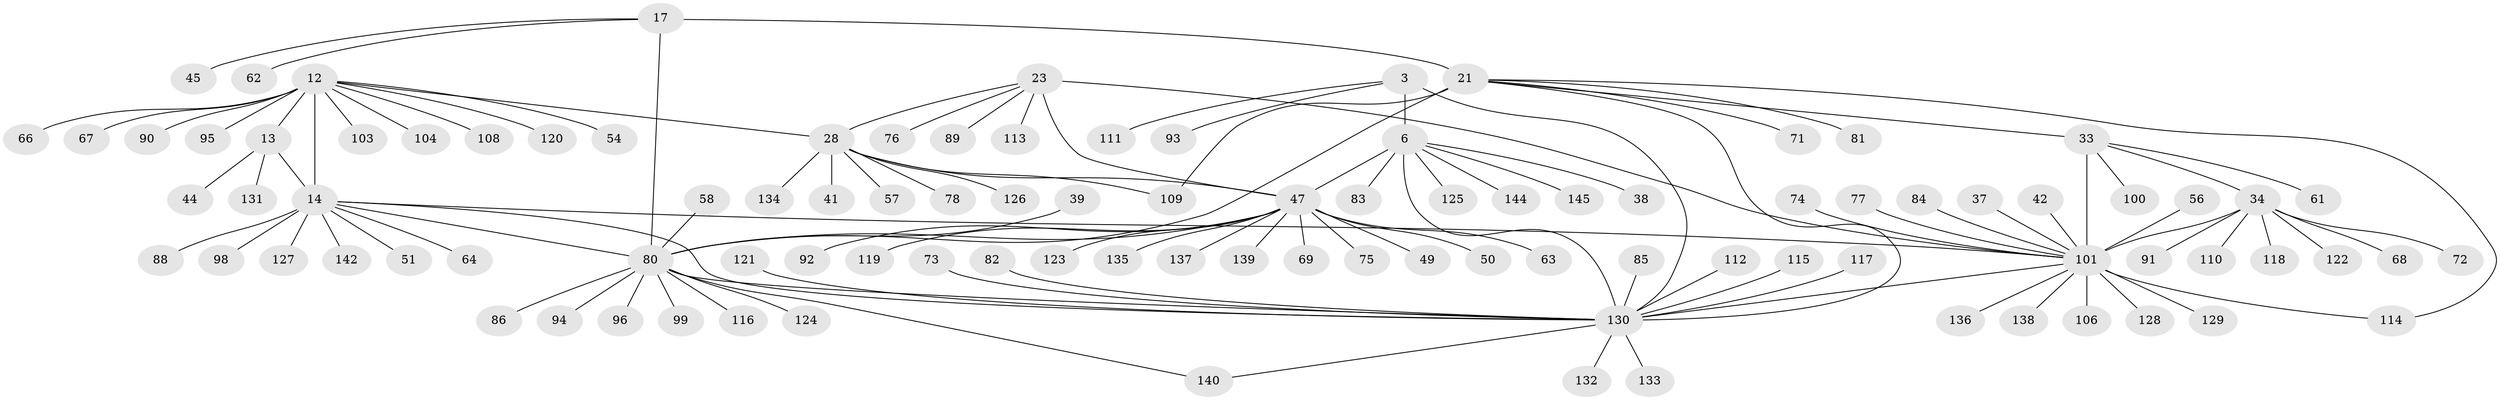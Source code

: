 // original degree distribution, {6: 0.006896551724137931, 14: 0.013793103448275862, 8: 0.020689655172413793, 9: 0.06896551724137931, 11: 0.027586206896551724, 7: 0.041379310344827586, 10: 0.04827586206896552, 12: 0.013793103448275862, 3: 0.027586206896551724, 1: 0.6068965517241379, 2: 0.12413793103448276}
// Generated by graph-tools (version 1.1) at 2025/59/03/04/25 21:59:02]
// undirected, 101 vertices, 115 edges
graph export_dot {
graph [start="1"]
  node [color=gray90,style=filled];
  3 [super="+1"];
  6 [super="+4"];
  12 [super="+10"];
  13 [super="+8"];
  14 [super="+11+9"];
  17 [super="+16"];
  21 [super="+18"];
  23 [super="+22"];
  28 [super="+24"];
  33 [super="+32"];
  34 [super="+31"];
  37;
  38;
  39;
  41;
  42;
  44;
  45;
  47 [super="+27"];
  49;
  50;
  51;
  54;
  56;
  57;
  58;
  61;
  62;
  63;
  64;
  66;
  67;
  68;
  69;
  71;
  72;
  73;
  74;
  75;
  76;
  77;
  78;
  80 [super="+20"];
  81;
  82;
  83;
  84;
  85;
  86;
  88;
  89;
  90;
  91;
  92;
  93;
  94;
  95 [super="+70"];
  96;
  98;
  99 [super="+60"];
  100;
  101 [super="+97+29+35"];
  103;
  104 [super="+102"];
  106 [super="+52"];
  108;
  109;
  110;
  111 [super="+46"];
  112;
  113;
  114;
  115;
  116;
  117;
  118;
  119;
  120;
  121;
  122;
  123;
  124 [super="+107"];
  125;
  126 [super="+79"];
  127;
  128 [super="+43"];
  129;
  130 [super="+7+40"];
  131 [super="+65"];
  132;
  133;
  134;
  135;
  136;
  137 [super="+53"];
  138;
  139;
  140 [super="+105"];
  142 [super="+87+141"];
  144;
  145 [super="+143"];
  3 -- 6 [weight=4];
  3 -- 93;
  3 -- 111;
  3 -- 130 [weight=6];
  6 -- 38;
  6 -- 125;
  6 -- 144;
  6 -- 83;
  6 -- 145;
  6 -- 47;
  6 -- 130 [weight=6];
  12 -- 13 [weight=4];
  12 -- 14 [weight=6];
  12 -- 28;
  12 -- 66;
  12 -- 90;
  12 -- 103;
  12 -- 67;
  12 -- 108;
  12 -- 54;
  12 -- 120;
  12 -- 95;
  12 -- 104;
  13 -- 14 [weight=6];
  13 -- 44;
  13 -- 131;
  14 -- 80 [weight=2];
  14 -- 98;
  14 -- 51;
  14 -- 88;
  14 -- 64;
  14 -- 127;
  14 -- 142;
  14 -- 101 [weight=2];
  14 -- 130;
  17 -- 21 [weight=4];
  17 -- 62;
  17 -- 45;
  17 -- 80 [weight=6];
  21 -- 109;
  21 -- 114;
  21 -- 33;
  21 -- 71;
  21 -- 81;
  21 -- 80 [weight=6];
  21 -- 130;
  23 -- 28 [weight=4];
  23 -- 76;
  23 -- 89;
  23 -- 113;
  23 -- 101;
  23 -- 47 [weight=6];
  28 -- 41;
  28 -- 57;
  28 -- 109;
  28 -- 134;
  28 -- 78;
  28 -- 126;
  28 -- 47 [weight=6];
  33 -- 34 [weight=4];
  33 -- 100;
  33 -- 61;
  33 -- 101 [weight=6];
  34 -- 68;
  34 -- 91;
  34 -- 122;
  34 -- 72;
  34 -- 110;
  34 -- 118;
  34 -- 101 [weight=6];
  37 -- 101;
  39 -- 80;
  42 -- 101;
  47 -- 80 [weight=2];
  47 -- 69;
  47 -- 135;
  47 -- 137;
  47 -- 139;
  47 -- 75;
  47 -- 92;
  47 -- 49;
  47 -- 50;
  47 -- 119;
  47 -- 123;
  47 -- 63;
  56 -- 101;
  58 -- 80;
  73 -- 130;
  74 -- 101;
  77 -- 101;
  80 -- 140;
  80 -- 86;
  80 -- 94;
  80 -- 96;
  80 -- 99;
  80 -- 116;
  80 -- 124;
  80 -- 130;
  82 -- 130;
  84 -- 101;
  85 -- 130;
  101 -- 128;
  101 -- 138;
  101 -- 129;
  101 -- 136;
  101 -- 106;
  101 -- 114;
  101 -- 130;
  112 -- 130;
  115 -- 130;
  117 -- 130;
  121 -- 130;
  130 -- 132;
  130 -- 133;
  130 -- 140;
}
